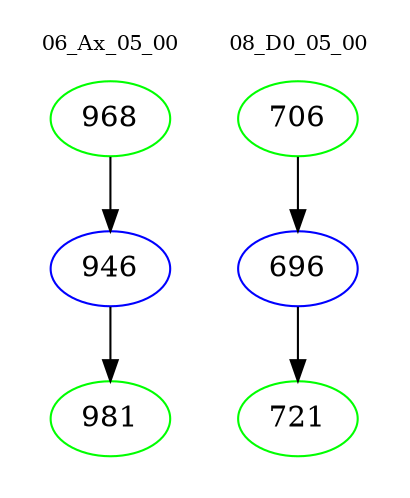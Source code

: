 digraph{
subgraph cluster_0 {
color = white
label = "06_Ax_05_00";
fontsize=10;
T0_968 [label="968", color="green"]
T0_968 -> T0_946 [color="black"]
T0_946 [label="946", color="blue"]
T0_946 -> T0_981 [color="black"]
T0_981 [label="981", color="green"]
}
subgraph cluster_1 {
color = white
label = "08_D0_05_00";
fontsize=10;
T1_706 [label="706", color="green"]
T1_706 -> T1_696 [color="black"]
T1_696 [label="696", color="blue"]
T1_696 -> T1_721 [color="black"]
T1_721 [label="721", color="green"]
}
}
